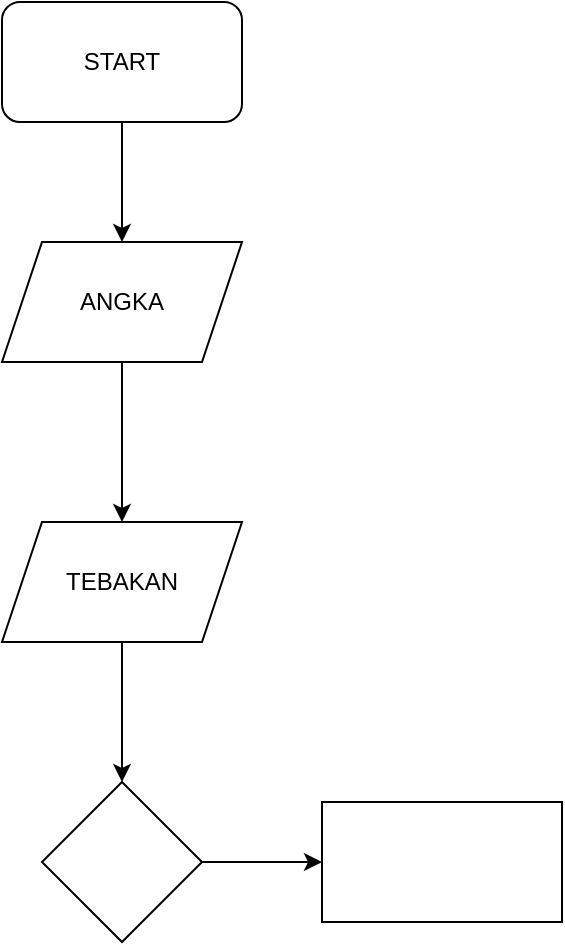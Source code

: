 <mxfile version="22.0.4" type="github">
  <diagram name="Page-1" id="lh4vMkr5zeiIWQb5lc2u">
    <mxGraphModel dx="880" dy="470" grid="1" gridSize="10" guides="1" tooltips="1" connect="1" arrows="1" fold="1" page="1" pageScale="1" pageWidth="850" pageHeight="1100" math="0" shadow="0">
      <root>
        <mxCell id="0" />
        <mxCell id="1" parent="0" />
        <mxCell id="JvZ88fffoOIQ-t7QFAoa-18" value="" style="edgeStyle=orthogonalEdgeStyle;rounded=0;orthogonalLoop=1;jettySize=auto;html=1;" edge="1" parent="1" source="JvZ88fffoOIQ-t7QFAoa-11" target="JvZ88fffoOIQ-t7QFAoa-14">
          <mxGeometry relative="1" as="geometry" />
        </mxCell>
        <mxCell id="JvZ88fffoOIQ-t7QFAoa-11" value="START" style="rounded=1;whiteSpace=wrap;html=1;" vertex="1" parent="1">
          <mxGeometry x="340" y="40" width="120" height="60" as="geometry" />
        </mxCell>
        <mxCell id="JvZ88fffoOIQ-t7QFAoa-16" value="" style="edgeStyle=orthogonalEdgeStyle;rounded=0;orthogonalLoop=1;jettySize=auto;html=1;" edge="1" parent="1" source="JvZ88fffoOIQ-t7QFAoa-14" target="JvZ88fffoOIQ-t7QFAoa-15">
          <mxGeometry relative="1" as="geometry" />
        </mxCell>
        <mxCell id="JvZ88fffoOIQ-t7QFAoa-14" value="ANGKA" style="shape=parallelogram;perimeter=parallelogramPerimeter;whiteSpace=wrap;html=1;fixedSize=1;" vertex="1" parent="1">
          <mxGeometry x="340" y="160" width="120" height="60" as="geometry" />
        </mxCell>
        <mxCell id="JvZ88fffoOIQ-t7QFAoa-20" value="" style="edgeStyle=orthogonalEdgeStyle;rounded=0;orthogonalLoop=1;jettySize=auto;html=1;" edge="1" parent="1" source="JvZ88fffoOIQ-t7QFAoa-15" target="JvZ88fffoOIQ-t7QFAoa-19">
          <mxGeometry relative="1" as="geometry" />
        </mxCell>
        <mxCell id="JvZ88fffoOIQ-t7QFAoa-15" value="TEBAKAN" style="shape=parallelogram;perimeter=parallelogramPerimeter;whiteSpace=wrap;html=1;fixedSize=1;" vertex="1" parent="1">
          <mxGeometry x="340" y="300" width="120" height="60" as="geometry" />
        </mxCell>
        <mxCell id="JvZ88fffoOIQ-t7QFAoa-22" value="" style="edgeStyle=orthogonalEdgeStyle;rounded=0;orthogonalLoop=1;jettySize=auto;html=1;" edge="1" parent="1" source="JvZ88fffoOIQ-t7QFAoa-19" target="JvZ88fffoOIQ-t7QFAoa-21">
          <mxGeometry relative="1" as="geometry" />
        </mxCell>
        <mxCell id="JvZ88fffoOIQ-t7QFAoa-19" value="" style="rhombus;whiteSpace=wrap;html=1;" vertex="1" parent="1">
          <mxGeometry x="360" y="430" width="80" height="80" as="geometry" />
        </mxCell>
        <mxCell id="JvZ88fffoOIQ-t7QFAoa-21" value="" style="whiteSpace=wrap;html=1;" vertex="1" parent="1">
          <mxGeometry x="500" y="440" width="120" height="60" as="geometry" />
        </mxCell>
      </root>
    </mxGraphModel>
  </diagram>
</mxfile>
